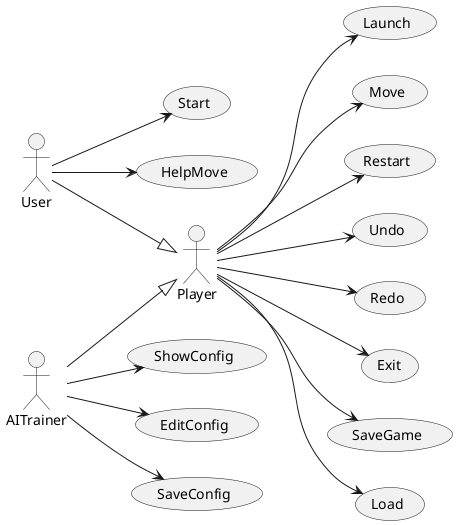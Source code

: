 @startuml UseCases
left to right direction
actor User
actor AITrainer
actor Player

AITrainer -down-|> Player
User -down-|> Player

usecase Launch
usecase Move
usecase Restart
usecase Undo
usecase Redo
usecase Exit
usecase SaveGame
usecase Load

Player --> Launch
Player --> Undo
Player --> Redo
Player --> Exit
Player --> SaveGame
Player --> Restart
Player --> Load
Player --> Move

usecase Start
usecase HelpMove

User --> Start
User --> HelpMove
' User --> Move

usecase ShowConfig
usecase EditConfig
usecase SaveConfig
' usecase AITrainerMove

AITrainer --> ShowConfig
AITrainer --> EditConfig
AITrainer --> SaveConfig
' AITrainer --> AITrainerMove

@enduml